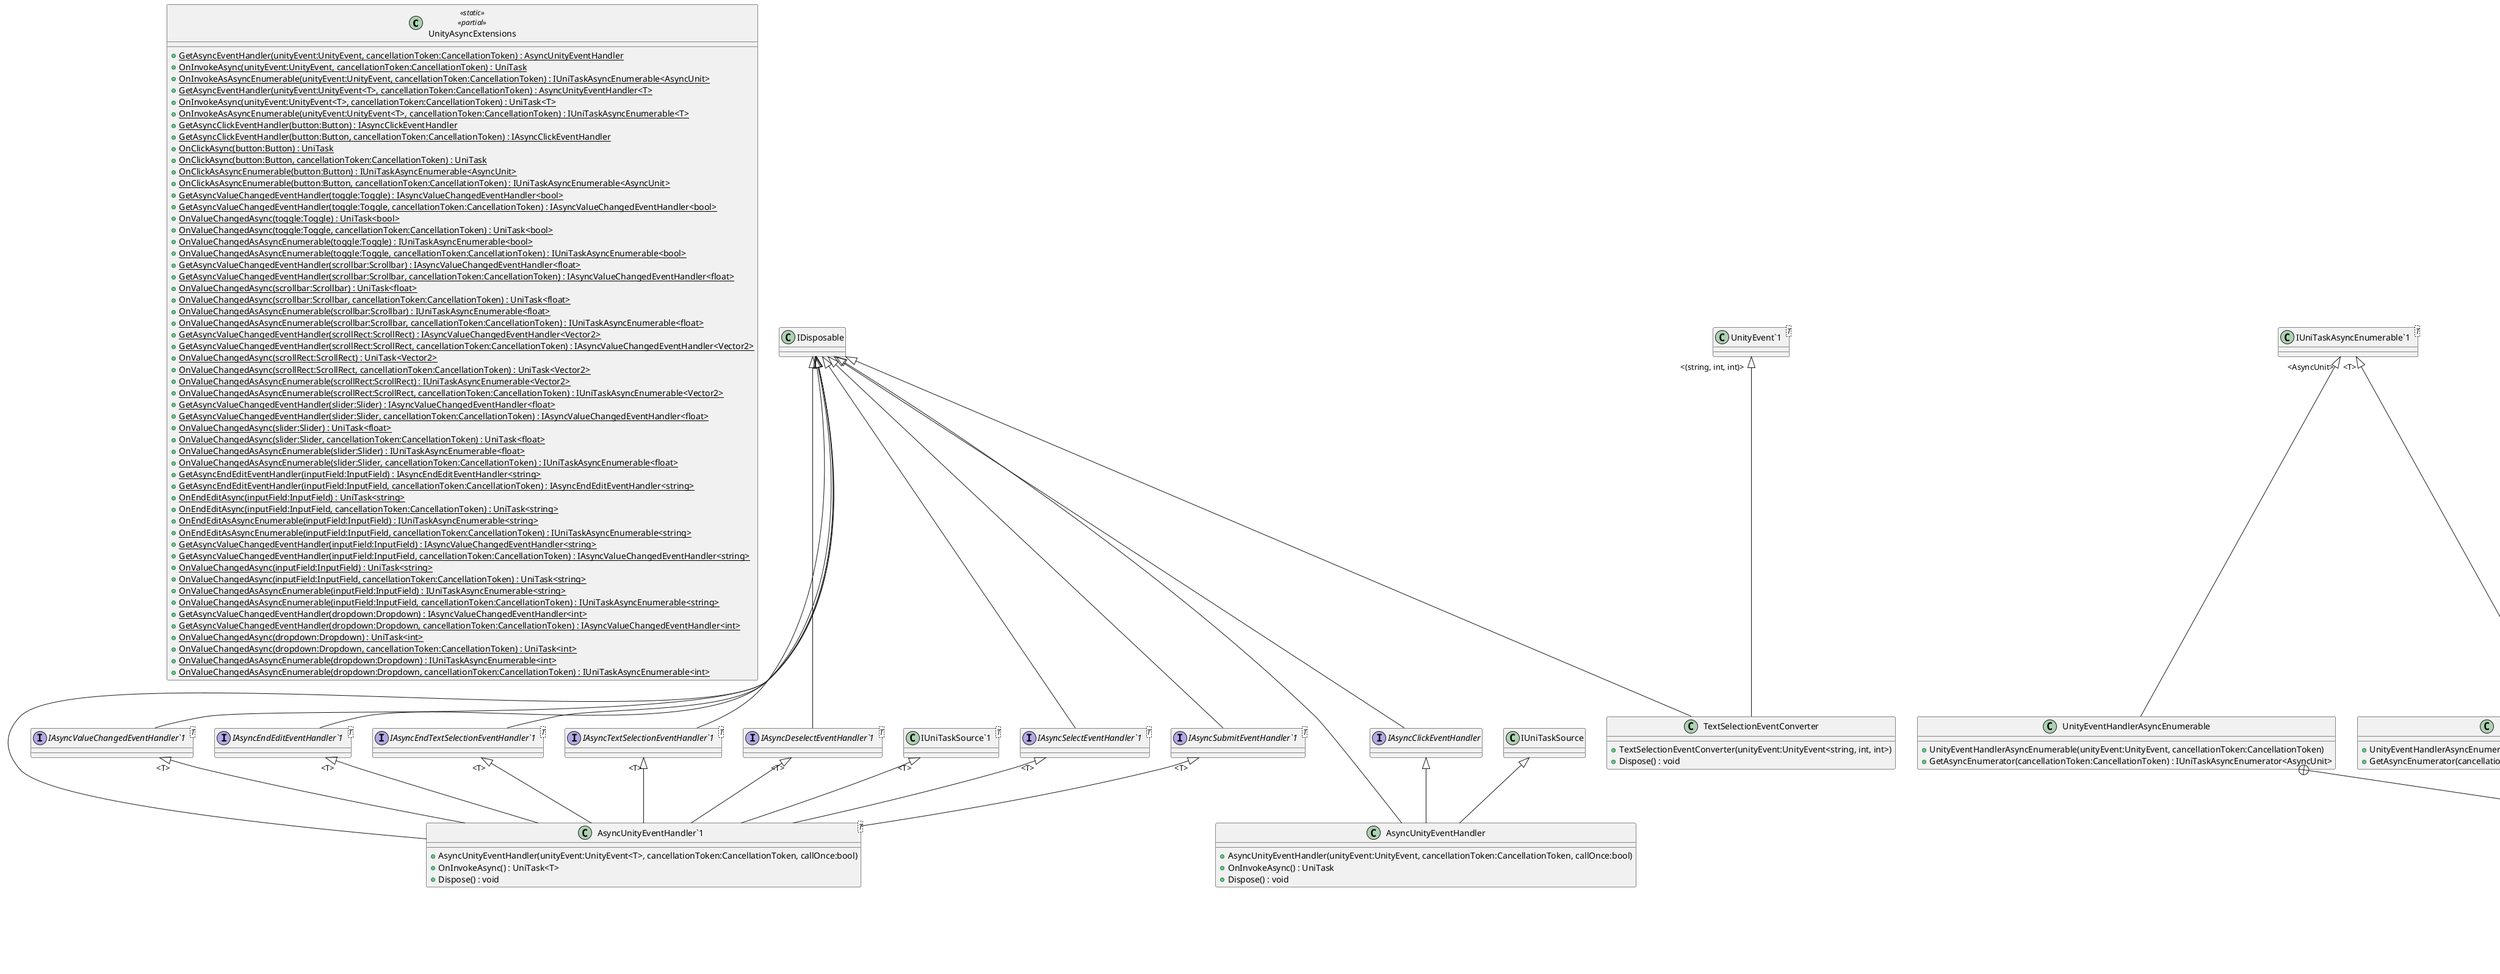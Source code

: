 @startuml
class UnityAsyncExtensions <<static>> <<partial>> {
    + {static} GetAsyncEventHandler(unityEvent:UnityEvent, cancellationToken:CancellationToken) : AsyncUnityEventHandler
    + {static} OnInvokeAsync(unityEvent:UnityEvent, cancellationToken:CancellationToken) : UniTask
    + {static} OnInvokeAsAsyncEnumerable(unityEvent:UnityEvent, cancellationToken:CancellationToken) : IUniTaskAsyncEnumerable<AsyncUnit>
    + {static} GetAsyncEventHandler(unityEvent:UnityEvent<T>, cancellationToken:CancellationToken) : AsyncUnityEventHandler<T>
    + {static} OnInvokeAsync(unityEvent:UnityEvent<T>, cancellationToken:CancellationToken) : UniTask<T>
    + {static} OnInvokeAsAsyncEnumerable(unityEvent:UnityEvent<T>, cancellationToken:CancellationToken) : IUniTaskAsyncEnumerable<T>
    + {static} GetAsyncClickEventHandler(button:Button) : IAsyncClickEventHandler
    + {static} GetAsyncClickEventHandler(button:Button, cancellationToken:CancellationToken) : IAsyncClickEventHandler
    + {static} OnClickAsync(button:Button) : UniTask
    + {static} OnClickAsync(button:Button, cancellationToken:CancellationToken) : UniTask
    + {static} OnClickAsAsyncEnumerable(button:Button) : IUniTaskAsyncEnumerable<AsyncUnit>
    + {static} OnClickAsAsyncEnumerable(button:Button, cancellationToken:CancellationToken) : IUniTaskAsyncEnumerable<AsyncUnit>
    + {static} GetAsyncValueChangedEventHandler(toggle:Toggle) : IAsyncValueChangedEventHandler<bool>
    + {static} GetAsyncValueChangedEventHandler(toggle:Toggle, cancellationToken:CancellationToken) : IAsyncValueChangedEventHandler<bool>
    + {static} OnValueChangedAsync(toggle:Toggle) : UniTask<bool>
    + {static} OnValueChangedAsync(toggle:Toggle, cancellationToken:CancellationToken) : UniTask<bool>
    + {static} OnValueChangedAsAsyncEnumerable(toggle:Toggle) : IUniTaskAsyncEnumerable<bool>
    + {static} OnValueChangedAsAsyncEnumerable(toggle:Toggle, cancellationToken:CancellationToken) : IUniTaskAsyncEnumerable<bool>
    + {static} GetAsyncValueChangedEventHandler(scrollbar:Scrollbar) : IAsyncValueChangedEventHandler<float>
    + {static} GetAsyncValueChangedEventHandler(scrollbar:Scrollbar, cancellationToken:CancellationToken) : IAsyncValueChangedEventHandler<float>
    + {static} OnValueChangedAsync(scrollbar:Scrollbar) : UniTask<float>
    + {static} OnValueChangedAsync(scrollbar:Scrollbar, cancellationToken:CancellationToken) : UniTask<float>
    + {static} OnValueChangedAsAsyncEnumerable(scrollbar:Scrollbar) : IUniTaskAsyncEnumerable<float>
    + {static} OnValueChangedAsAsyncEnumerable(scrollbar:Scrollbar, cancellationToken:CancellationToken) : IUniTaskAsyncEnumerable<float>
    + {static} GetAsyncValueChangedEventHandler(scrollRect:ScrollRect) : IAsyncValueChangedEventHandler<Vector2>
    + {static} GetAsyncValueChangedEventHandler(scrollRect:ScrollRect, cancellationToken:CancellationToken) : IAsyncValueChangedEventHandler<Vector2>
    + {static} OnValueChangedAsync(scrollRect:ScrollRect) : UniTask<Vector2>
    + {static} OnValueChangedAsync(scrollRect:ScrollRect, cancellationToken:CancellationToken) : UniTask<Vector2>
    + {static} OnValueChangedAsAsyncEnumerable(scrollRect:ScrollRect) : IUniTaskAsyncEnumerable<Vector2>
    + {static} OnValueChangedAsAsyncEnumerable(scrollRect:ScrollRect, cancellationToken:CancellationToken) : IUniTaskAsyncEnumerable<Vector2>
    + {static} GetAsyncValueChangedEventHandler(slider:Slider) : IAsyncValueChangedEventHandler<float>
    + {static} GetAsyncValueChangedEventHandler(slider:Slider, cancellationToken:CancellationToken) : IAsyncValueChangedEventHandler<float>
    + {static} OnValueChangedAsync(slider:Slider) : UniTask<float>
    + {static} OnValueChangedAsync(slider:Slider, cancellationToken:CancellationToken) : UniTask<float>
    + {static} OnValueChangedAsAsyncEnumerable(slider:Slider) : IUniTaskAsyncEnumerable<float>
    + {static} OnValueChangedAsAsyncEnumerable(slider:Slider, cancellationToken:CancellationToken) : IUniTaskAsyncEnumerable<float>
    + {static} GetAsyncEndEditEventHandler(inputField:InputField) : IAsyncEndEditEventHandler<string>
    + {static} GetAsyncEndEditEventHandler(inputField:InputField, cancellationToken:CancellationToken) : IAsyncEndEditEventHandler<string>
    + {static} OnEndEditAsync(inputField:InputField) : UniTask<string>
    + {static} OnEndEditAsync(inputField:InputField, cancellationToken:CancellationToken) : UniTask<string>
    + {static} OnEndEditAsAsyncEnumerable(inputField:InputField) : IUniTaskAsyncEnumerable<string>
    + {static} OnEndEditAsAsyncEnumerable(inputField:InputField, cancellationToken:CancellationToken) : IUniTaskAsyncEnumerable<string>
    + {static} GetAsyncValueChangedEventHandler(inputField:InputField) : IAsyncValueChangedEventHandler<string>
    + {static} GetAsyncValueChangedEventHandler(inputField:InputField, cancellationToken:CancellationToken) : IAsyncValueChangedEventHandler<string>
    + {static} OnValueChangedAsync(inputField:InputField) : UniTask<string>
    + {static} OnValueChangedAsync(inputField:InputField, cancellationToken:CancellationToken) : UniTask<string>
    + {static} OnValueChangedAsAsyncEnumerable(inputField:InputField) : IUniTaskAsyncEnumerable<string>
    + {static} OnValueChangedAsAsyncEnumerable(inputField:InputField, cancellationToken:CancellationToken) : IUniTaskAsyncEnumerable<string>
    + {static} GetAsyncValueChangedEventHandler(dropdown:Dropdown) : IAsyncValueChangedEventHandler<int>
    + {static} GetAsyncValueChangedEventHandler(dropdown:Dropdown, cancellationToken:CancellationToken) : IAsyncValueChangedEventHandler<int>
    + {static} OnValueChangedAsync(dropdown:Dropdown) : UniTask<int>
    + {static} OnValueChangedAsync(dropdown:Dropdown, cancellationToken:CancellationToken) : UniTask<int>
    + {static} OnValueChangedAsAsyncEnumerable(dropdown:Dropdown) : IUniTaskAsyncEnumerable<int>
    + {static} OnValueChangedAsAsyncEnumerable(dropdown:Dropdown, cancellationToken:CancellationToken) : IUniTaskAsyncEnumerable<int>
}
interface IAsyncClickEventHandler {
}
interface "IAsyncValueChangedEventHandler`1"<T> {
}
interface "IAsyncEndEditEventHandler`1"<T> {
}
interface "IAsyncEndTextSelectionEventHandler`1"<T> {
}
interface "IAsyncTextSelectionEventHandler`1"<T> {
}
interface "IAsyncDeselectEventHandler`1"<T> {
}
interface "IAsyncSelectEventHandler`1"<T> {
}
interface "IAsyncSubmitEventHandler`1"<T> {
}
class TextSelectionEventConverter {
    + TextSelectionEventConverter(unityEvent:UnityEvent<string, int, int>)
    + Dispose() : void
}
class AsyncUnityEventHandler {
    + AsyncUnityEventHandler(unityEvent:UnityEvent, cancellationToken:CancellationToken, callOnce:bool)
    + OnInvokeAsync() : UniTask
    + Dispose() : void
}
class "AsyncUnityEventHandler`1"<T> {
    + AsyncUnityEventHandler(unityEvent:UnityEvent<T>, cancellationToken:CancellationToken, callOnce:bool)
    + OnInvokeAsync() : UniTask<T>
    + Dispose() : void
}
class UnityEventHandlerAsyncEnumerable {
    + UnityEventHandlerAsyncEnumerable(unityEvent:UnityEvent, cancellationToken:CancellationToken)
    + GetAsyncEnumerator(cancellationToken:CancellationToken) : IUniTaskAsyncEnumerator<AsyncUnit>
}
class "UnityEventHandlerAsyncEnumerable`1"<T> {
    + UnityEventHandlerAsyncEnumerable(unityEvent:UnityEvent<T>, cancellationToken:CancellationToken)
    + GetAsyncEnumerator(cancellationToken:CancellationToken) : IUniTaskAsyncEnumerator<T>
}
class "UnityEvent`1"<T> {
}
class "IUniTaskSource`1"<T> {
}
class "IUniTaskAsyncEnumerable`1"<T> {
}
class UnityEventHandlerAsyncEnumerator {
    + UnityEventHandlerAsyncEnumerator(unityEvent:UnityEvent, cancellationToken1:CancellationToken, cancellationToken2:CancellationToken)
    + MoveNextAsync() : UniTask<bool>
    + DisposeAsync() : UniTask
}
class UnityEventHandlerAsyncEnumerator {
    + UnityEventHandlerAsyncEnumerator(unityEvent:UnityEvent<T>, cancellationToken1:CancellationToken, cancellationToken2:CancellationToken)
    + MoveNextAsync() : UniTask<bool>
    + DisposeAsync() : UniTask
}
class "IUniTaskAsyncEnumerator`1"<T> {
}
IDisposable <|-- IAsyncClickEventHandler
IDisposable <|-- "IAsyncValueChangedEventHandler`1"
IDisposable <|-- "IAsyncEndEditEventHandler`1"
IDisposable <|-- "IAsyncEndTextSelectionEventHandler`1"
IDisposable <|-- "IAsyncTextSelectionEventHandler`1"
IDisposable <|-- "IAsyncDeselectEventHandler`1"
IDisposable <|-- "IAsyncSelectEventHandler`1"
IDisposable <|-- "IAsyncSubmitEventHandler`1"
"UnityEvent`1" "<(string, int, int)>" <|-- TextSelectionEventConverter
IDisposable <|-- TextSelectionEventConverter
IUniTaskSource <|-- AsyncUnityEventHandler
IDisposable <|-- AsyncUnityEventHandler
IAsyncClickEventHandler <|-- AsyncUnityEventHandler
"IUniTaskSource`1" "<T>" <|-- "AsyncUnityEventHandler`1"
IDisposable <|-- "AsyncUnityEventHandler`1"
"IAsyncValueChangedEventHandler`1" "<T>" <|-- "AsyncUnityEventHandler`1"
"IAsyncEndEditEventHandler`1" "<T>" <|-- "AsyncUnityEventHandler`1"
"IAsyncEndTextSelectionEventHandler`1" "<T>" <|-- "AsyncUnityEventHandler`1"
"IAsyncTextSelectionEventHandler`1" "<T>" <|-- "AsyncUnityEventHandler`1"
"IAsyncDeselectEventHandler`1" "<T>" <|-- "AsyncUnityEventHandler`1"
"IAsyncSelectEventHandler`1" "<T>" <|-- "AsyncUnityEventHandler`1"
"IAsyncSubmitEventHandler`1" "<T>" <|-- "AsyncUnityEventHandler`1"
"IUniTaskAsyncEnumerable`1" "<AsyncUnit>" <|-- UnityEventHandlerAsyncEnumerable
"IUniTaskAsyncEnumerable`1" "<T>" <|-- "UnityEventHandlerAsyncEnumerable`1"
UnityEventHandlerAsyncEnumerable +-- UnityEventHandlerAsyncEnumerator
MoveNextSource <|-- UnityEventHandlerAsyncEnumerator
"IUniTaskAsyncEnumerator`1" "<AsyncUnit>" <|-- UnityEventHandlerAsyncEnumerator
UnityEventHandlerAsyncEnumerator --> "Current" AsyncUnit
"UnityEventHandlerAsyncEnumerable`1" +-- UnityEventHandlerAsyncEnumerator
MoveNextSource <|-- UnityEventHandlerAsyncEnumerator
"IUniTaskAsyncEnumerator`1" "<T>" <|-- UnityEventHandlerAsyncEnumerator
UnityEventHandlerAsyncEnumerator --> "Current" T
@enduml
